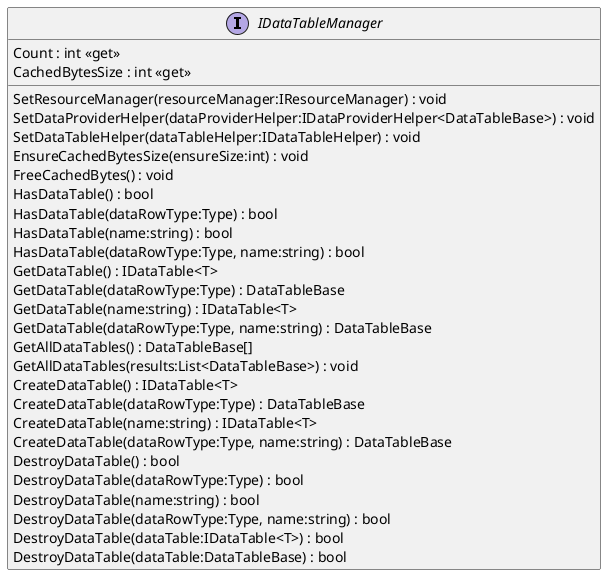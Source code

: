 @startuml
interface IDataTableManager {
    Count : int <<get>>
    CachedBytesSize : int <<get>>
    SetResourceManager(resourceManager:IResourceManager) : void
    SetDataProviderHelper(dataProviderHelper:IDataProviderHelper<DataTableBase>) : void
    SetDataTableHelper(dataTableHelper:IDataTableHelper) : void
    EnsureCachedBytesSize(ensureSize:int) : void
    FreeCachedBytes() : void
    HasDataTable() : bool
    HasDataTable(dataRowType:Type) : bool
    HasDataTable(name:string) : bool
    HasDataTable(dataRowType:Type, name:string) : bool
    GetDataTable() : IDataTable<T>
    GetDataTable(dataRowType:Type) : DataTableBase
    GetDataTable(name:string) : IDataTable<T>
    GetDataTable(dataRowType:Type, name:string) : DataTableBase
    GetAllDataTables() : DataTableBase[]
    GetAllDataTables(results:List<DataTableBase>) : void
    CreateDataTable() : IDataTable<T>
    CreateDataTable(dataRowType:Type) : DataTableBase
    CreateDataTable(name:string) : IDataTable<T>
    CreateDataTable(dataRowType:Type, name:string) : DataTableBase
    DestroyDataTable() : bool
    DestroyDataTable(dataRowType:Type) : bool
    DestroyDataTable(name:string) : bool
    DestroyDataTable(dataRowType:Type, name:string) : bool
    DestroyDataTable(dataTable:IDataTable<T>) : bool
    DestroyDataTable(dataTable:DataTableBase) : bool
}
@enduml
